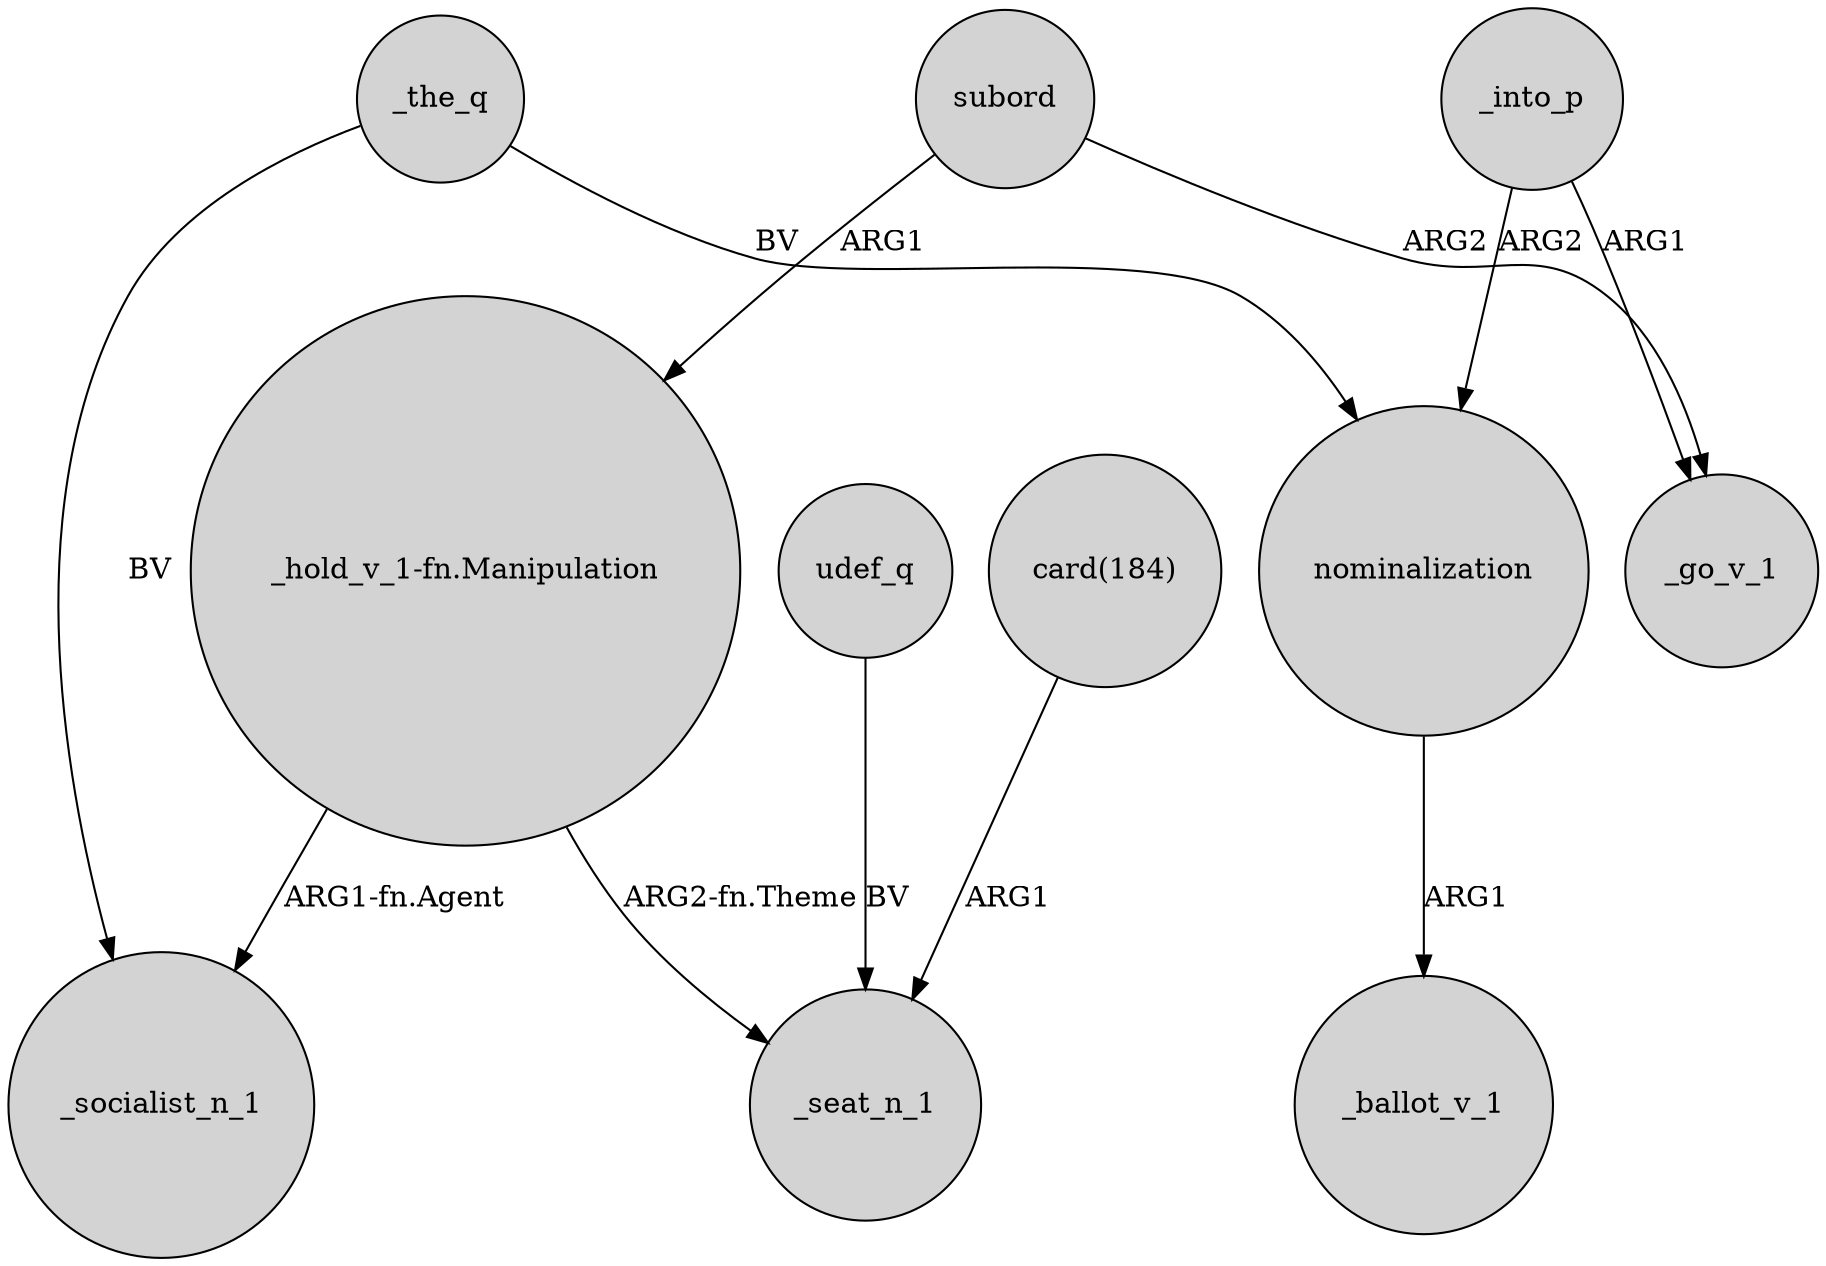 digraph {
	node [shape=circle style=filled]
	_the_q -> _socialist_n_1 [label=BV]
	udef_q -> _seat_n_1 [label=BV]
	nominalization -> _ballot_v_1 [label=ARG1]
	subord -> _go_v_1 [label=ARG2]
	"_hold_v_1-fn.Manipulation" -> _seat_n_1 [label="ARG2-fn.Theme"]
	"_hold_v_1-fn.Manipulation" -> _socialist_n_1 [label="ARG1-fn.Agent"]
	subord -> "_hold_v_1-fn.Manipulation" [label=ARG1]
	_into_p -> _go_v_1 [label=ARG1]
	"card(184)" -> _seat_n_1 [label=ARG1]
	_the_q -> nominalization [label=BV]
	_into_p -> nominalization [label=ARG2]
}
